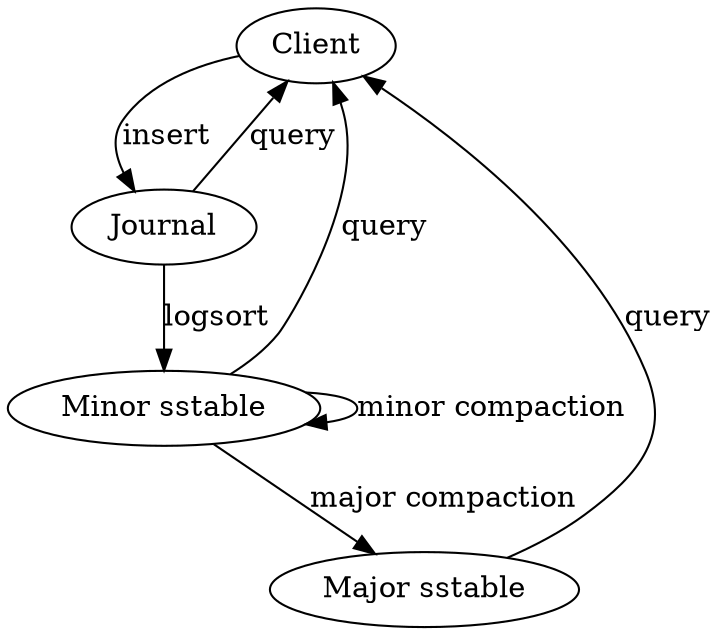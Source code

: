 digraph dataflow {
  client [label="Client"];
  journal [label="Journal"];
  minor [label="Minor sstable"];
  major [label="Major sstable"];

  client -> journal [label="insert"];
  journal -> minor [label="logsort"];
  minor -> minor [label="minor compaction"];
  minor -> major [label="major compaction"];

  journal -> client [label="query"];
  minor -> client [label="query"];
  major -> client [label="query"];
}
